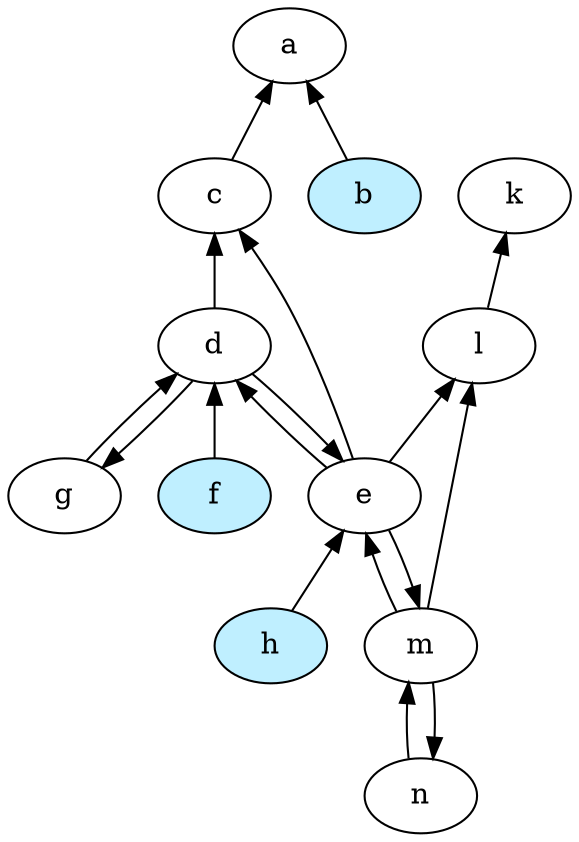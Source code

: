 strict digraph "" {
	b	[fillcolor="#bfefff",
		style=filled];
	a -> b	[dir=back];
	a -> c	[dir=back];
	c -> d	[dir=back];
	c -> e	[dir=back];
	k -> l	[dir=back];
	l -> e	[dir=back];
	l -> m	[dir=back];
	d -> e	[dir=back];
	f	[fillcolor="#bfefff",
		style=filled];
	d -> f	[dir=back];
	d -> g	[dir=back];
	e -> d	[dir=back];
	e -> m	[dir=back];
	h	[fillcolor="#bfefff",
		style=filled];
	e -> h	[dir=back];
	m -> e	[dir=back];
	m -> n	[dir=back];
	g -> d	[dir=back];
	n -> m	[dir=back];
}
